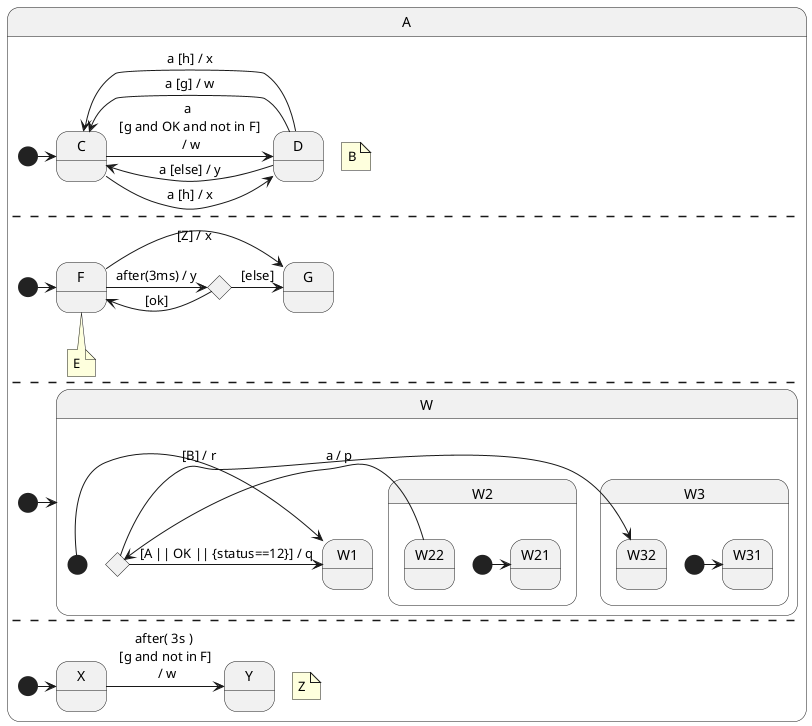 @startuml
    state A {
        note "B" as B
        [*] -> C
        state C
        state D
        C -> D: a \n [g and OK and not in F] \n / w
        C -> D: a [h] / x
        D -> C : a [g] / w
        D -> C : a [h] / x
        D -> C : a [else] / y
        --
        note "E" as E
        [*] -> F
        state F
        state G
        state H <<choice>>
        F -> H: after(3ms) / y
        F -> G : [Z] / x
        F --> E 
        H -> F: [ok] 
        H -> G: [else]
        --
        [*] -> W
        state W {
            [*] -> W1
            state W1
            state WC <<choice>>
            state W2 {
                [*] -> W21
                state W21
                state W22
                W22 -> WC : a / p
            }
            state W3 {
                [*] -> W31
                state W31
                state W32
            }
            WC -> W1 : [A || OK || {status==12}] / q
            WC -> W32 : [B] / r
        }
        --
        note "Z" as Z
        [*] -> X
        state X
        state Y
        X -> Y: after( 3s ) \n [g and not in F] \n / w
    }
    state A
@enduml
